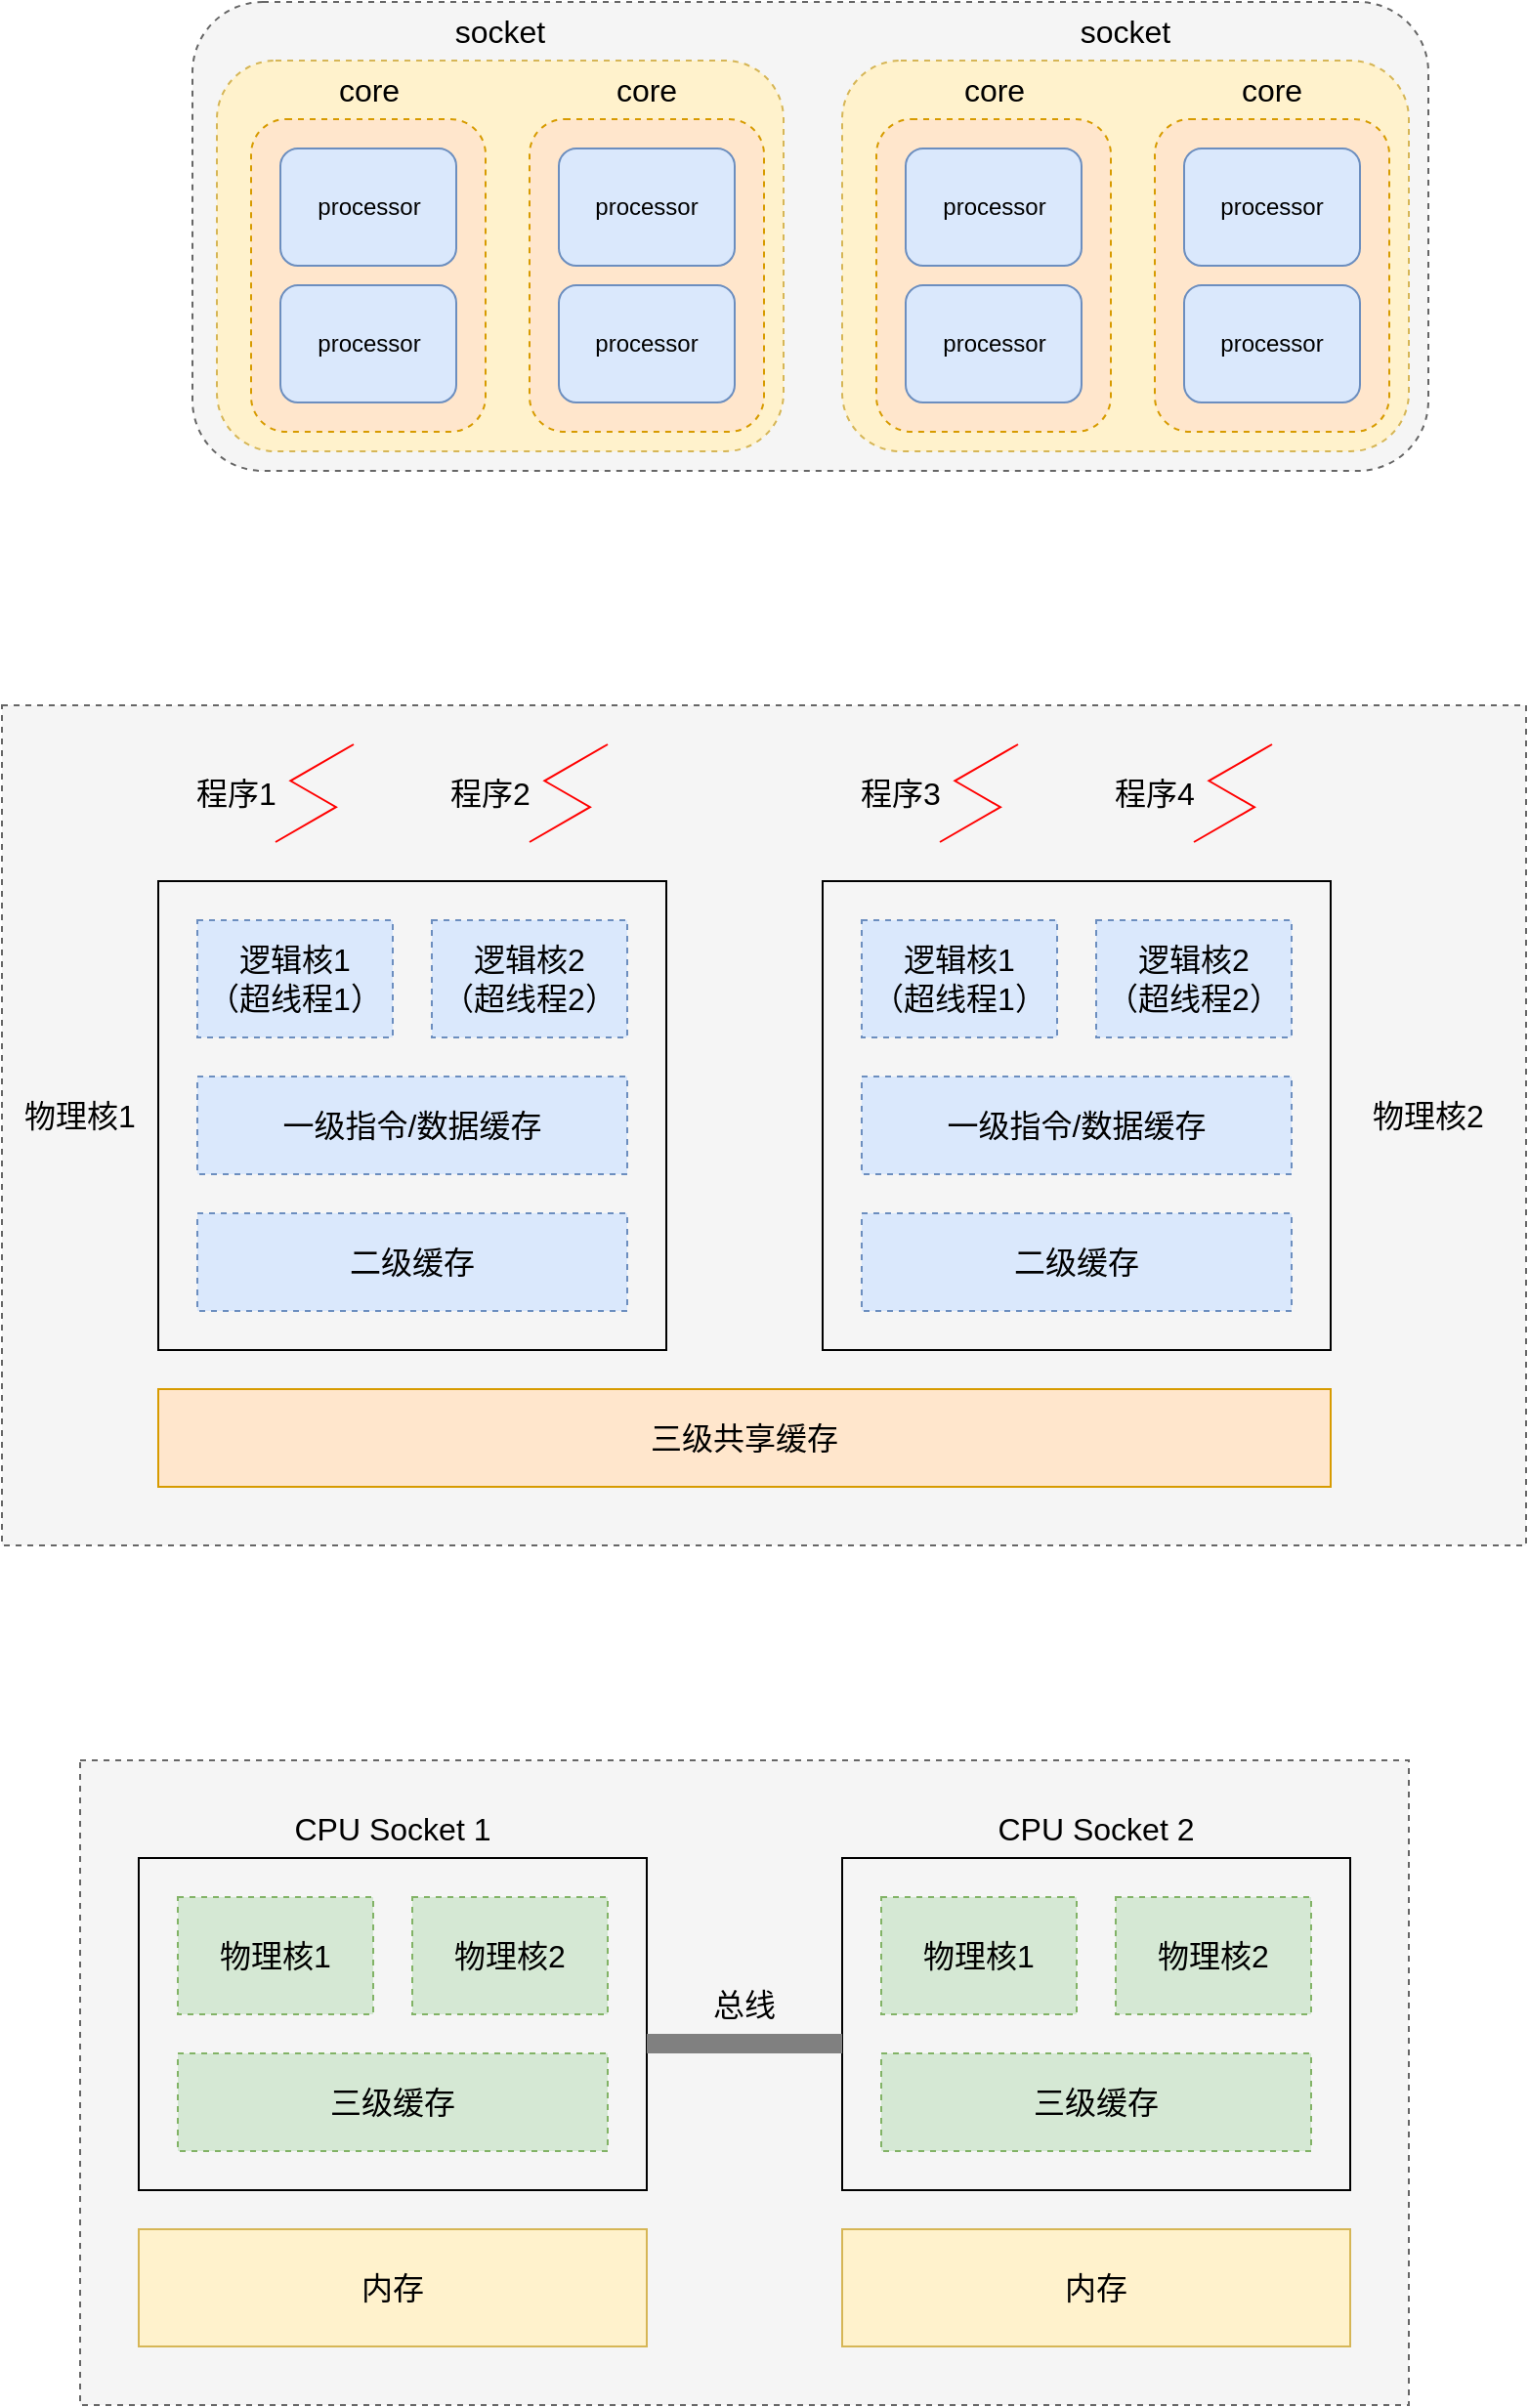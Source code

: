 <mxfile version="20.0.1" type="device"><diagram id="MK8Z3AG_AoE0Q2dUk0BB" name="Page-1"><mxGraphModel dx="1278" dy="718" grid="1" gridSize="10" guides="1" tooltips="1" connect="1" arrows="1" fold="1" page="1" pageScale="1" pageWidth="850" pageHeight="1100" math="0" shadow="0"><root><mxCell id="0"/><mxCell id="1" parent="0"/><mxCell id="zsg3xaQB5lcYTSrDAdfx-45" value="" style="rounded=0;whiteSpace=wrap;html=1;fontSize=16;fillColor=#f5f5f5;dashed=1;fontColor=#333333;strokeColor=#666666;" vertex="1" parent="1"><mxGeometry x="50" y="490" width="780" height="430" as="geometry"/></mxCell><mxCell id="zsg3xaQB5lcYTSrDAdfx-28" value="" style="rounded=0;whiteSpace=wrap;html=1;fontSize=16;fillColor=none;" vertex="1" parent="1"><mxGeometry x="130" y="580" width="260" height="240" as="geometry"/></mxCell><mxCell id="zsg3xaQB5lcYTSrDAdfx-21" value="" style="rounded=1;whiteSpace=wrap;html=1;dashed=1;fontSize=16;fillColor=#f5f5f5;fontColor=#333333;strokeColor=#666666;" vertex="1" parent="1"><mxGeometry x="147.5" y="130" width="632.5" height="240" as="geometry"/></mxCell><mxCell id="zsg3xaQB5lcYTSrDAdfx-7" value="" style="rounded=1;whiteSpace=wrap;html=1;dashed=1;fillColor=#fff2cc;strokeColor=#d6b656;" vertex="1" parent="1"><mxGeometry x="160" y="160" width="290" height="200" as="geometry"/></mxCell><mxCell id="zsg3xaQB5lcYTSrDAdfx-3" value="" style="rounded=1;whiteSpace=wrap;html=1;fillColor=#ffe6cc;dashed=1;strokeColor=#d79b00;" vertex="1" parent="1"><mxGeometry x="177.5" y="190" width="120" height="160" as="geometry"/></mxCell><mxCell id="zsg3xaQB5lcYTSrDAdfx-1" value="processor" style="rounded=1;whiteSpace=wrap;html=1;fillColor=#dae8fc;strokeColor=#6c8ebf;" vertex="1" parent="1"><mxGeometry x="192.5" y="205" width="90" height="60" as="geometry"/></mxCell><mxCell id="zsg3xaQB5lcYTSrDAdfx-2" value="processor" style="rounded=1;whiteSpace=wrap;html=1;fillColor=#dae8fc;strokeColor=#6c8ebf;" vertex="1" parent="1"><mxGeometry x="192.5" y="275" width="90" height="60" as="geometry"/></mxCell><mxCell id="zsg3xaQB5lcYTSrDAdfx-4" value="" style="rounded=1;whiteSpace=wrap;html=1;fillColor=#ffe6cc;dashed=1;strokeColor=#d79b00;" vertex="1" parent="1"><mxGeometry x="320" y="190" width="120" height="160" as="geometry"/></mxCell><mxCell id="zsg3xaQB5lcYTSrDAdfx-5" value="processor" style="rounded=1;whiteSpace=wrap;html=1;fillColor=#dae8fc;strokeColor=#6c8ebf;" vertex="1" parent="1"><mxGeometry x="335" y="205" width="90" height="60" as="geometry"/></mxCell><mxCell id="zsg3xaQB5lcYTSrDAdfx-6" value="processor" style="rounded=1;whiteSpace=wrap;html=1;fillColor=#dae8fc;strokeColor=#6c8ebf;" vertex="1" parent="1"><mxGeometry x="335" y="275" width="90" height="60" as="geometry"/></mxCell><mxCell id="zsg3xaQB5lcYTSrDAdfx-8" value="core" style="text;html=1;strokeColor=none;fillColor=none;align=center;verticalAlign=middle;whiteSpace=wrap;rounded=0;dashed=1;fontSize=16;" vertex="1" parent="1"><mxGeometry x="207.5" y="160" width="60" height="30" as="geometry"/></mxCell><mxCell id="zsg3xaQB5lcYTSrDAdfx-9" value="core" style="text;html=1;strokeColor=none;fillColor=none;align=center;verticalAlign=middle;whiteSpace=wrap;rounded=0;dashed=1;fontSize=16;" vertex="1" parent="1"><mxGeometry x="350" y="160" width="60" height="30" as="geometry"/></mxCell><mxCell id="zsg3xaQB5lcYTSrDAdfx-10" value="socket" style="text;html=1;strokeColor=none;fillColor=none;align=center;verticalAlign=middle;whiteSpace=wrap;rounded=0;dashed=1;fontSize=16;" vertex="1" parent="1"><mxGeometry x="275" y="130" width="60" height="30" as="geometry"/></mxCell><mxCell id="zsg3xaQB5lcYTSrDAdfx-11" value="" style="rounded=1;whiteSpace=wrap;html=1;dashed=1;fillColor=#fff2cc;strokeColor=#d6b656;" vertex="1" parent="1"><mxGeometry x="480" y="160" width="290" height="200" as="geometry"/></mxCell><mxCell id="zsg3xaQB5lcYTSrDAdfx-12" value="" style="rounded=1;whiteSpace=wrap;html=1;fillColor=#ffe6cc;dashed=1;strokeColor=#d79b00;" vertex="1" parent="1"><mxGeometry x="497.5" y="190" width="120" height="160" as="geometry"/></mxCell><mxCell id="zsg3xaQB5lcYTSrDAdfx-13" value="processor" style="rounded=1;whiteSpace=wrap;html=1;fillColor=#dae8fc;strokeColor=#6c8ebf;" vertex="1" parent="1"><mxGeometry x="512.5" y="205" width="90" height="60" as="geometry"/></mxCell><mxCell id="zsg3xaQB5lcYTSrDAdfx-14" value="processor" style="rounded=1;whiteSpace=wrap;html=1;fillColor=#dae8fc;strokeColor=#6c8ebf;" vertex="1" parent="1"><mxGeometry x="512.5" y="275" width="90" height="60" as="geometry"/></mxCell><mxCell id="zsg3xaQB5lcYTSrDAdfx-15" value="" style="rounded=1;whiteSpace=wrap;html=1;fillColor=#ffe6cc;dashed=1;strokeColor=#d79b00;" vertex="1" parent="1"><mxGeometry x="640" y="190" width="120" height="160" as="geometry"/></mxCell><mxCell id="zsg3xaQB5lcYTSrDAdfx-16" value="processor" style="rounded=1;whiteSpace=wrap;html=1;fillColor=#dae8fc;strokeColor=#6c8ebf;" vertex="1" parent="1"><mxGeometry x="655" y="205" width="90" height="60" as="geometry"/></mxCell><mxCell id="zsg3xaQB5lcYTSrDAdfx-17" value="processor" style="rounded=1;whiteSpace=wrap;html=1;fillColor=#dae8fc;strokeColor=#6c8ebf;" vertex="1" parent="1"><mxGeometry x="655" y="275" width="90" height="60" as="geometry"/></mxCell><mxCell id="zsg3xaQB5lcYTSrDAdfx-18" value="core" style="text;html=1;strokeColor=none;fillColor=none;align=center;verticalAlign=middle;whiteSpace=wrap;rounded=0;dashed=1;fontSize=16;" vertex="1" parent="1"><mxGeometry x="527.5" y="160" width="60" height="30" as="geometry"/></mxCell><mxCell id="zsg3xaQB5lcYTSrDAdfx-19" value="core" style="text;html=1;strokeColor=none;fillColor=none;align=center;verticalAlign=middle;whiteSpace=wrap;rounded=0;dashed=1;fontSize=16;" vertex="1" parent="1"><mxGeometry x="670" y="160" width="60" height="30" as="geometry"/></mxCell><mxCell id="zsg3xaQB5lcYTSrDAdfx-20" value="socket" style="text;html=1;strokeColor=none;fillColor=none;align=center;verticalAlign=middle;whiteSpace=wrap;rounded=0;dashed=1;fontSize=16;" vertex="1" parent="1"><mxGeometry x="595" y="130" width="60" height="30" as="geometry"/></mxCell><mxCell id="zsg3xaQB5lcYTSrDAdfx-22" value="逻辑核1&lt;br&gt;（超线程1）" style="rounded=0;whiteSpace=wrap;html=1;dashed=1;fontSize=16;fillColor=#dae8fc;strokeColor=#6c8ebf;" vertex="1" parent="1"><mxGeometry x="150" y="600" width="100" height="60" as="geometry"/></mxCell><mxCell id="zsg3xaQB5lcYTSrDAdfx-23" value="逻辑核2&lt;br&gt;（超线程2）" style="rounded=0;whiteSpace=wrap;html=1;dashed=1;fontSize=16;fillColor=#dae8fc;strokeColor=#6c8ebf;" vertex="1" parent="1"><mxGeometry x="270" y="600" width="100" height="60" as="geometry"/></mxCell><mxCell id="zsg3xaQB5lcYTSrDAdfx-24" value="一级指令/数据缓存" style="rounded=0;whiteSpace=wrap;html=1;dashed=1;fontSize=16;fillColor=#dae8fc;strokeColor=#6c8ebf;" vertex="1" parent="1"><mxGeometry x="150" y="680" width="220" height="50" as="geometry"/></mxCell><mxCell id="zsg3xaQB5lcYTSrDAdfx-25" value="二级缓存" style="rounded=0;whiteSpace=wrap;html=1;dashed=1;fontSize=16;fillColor=#dae8fc;strokeColor=#6c8ebf;" vertex="1" parent="1"><mxGeometry x="150" y="750" width="220" height="50" as="geometry"/></mxCell><mxCell id="zsg3xaQB5lcYTSrDAdfx-29" value="物理核1" style="text;html=1;strokeColor=none;fillColor=none;align=center;verticalAlign=middle;whiteSpace=wrap;rounded=0;fontSize=16;" vertex="1" parent="1"><mxGeometry x="60" y="685" width="60" height="30" as="geometry"/></mxCell><mxCell id="zsg3xaQB5lcYTSrDAdfx-30" value="" style="edgeStyle=isometricEdgeStyle;endArrow=none;html=1;rounded=0;fontSize=16;strokeColor=#FF0000;" edge="1" parent="1"><mxGeometry width="50" height="100" relative="1" as="geometry"><mxPoint x="190" y="560" as="sourcePoint"/><mxPoint x="230" y="510" as="targetPoint"/><Array as="points"><mxPoint x="200" y="530"/></Array></mxGeometry></mxCell><mxCell id="zsg3xaQB5lcYTSrDAdfx-31" value="程序1" style="text;html=1;strokeColor=none;fillColor=none;align=center;verticalAlign=middle;whiteSpace=wrap;rounded=0;fontSize=16;" vertex="1" parent="1"><mxGeometry x="140" y="520" width="60" height="30" as="geometry"/></mxCell><mxCell id="zsg3xaQB5lcYTSrDAdfx-32" value="" style="edgeStyle=isometricEdgeStyle;endArrow=none;html=1;rounded=0;fontSize=16;strokeColor=#FF0000;" edge="1" parent="1"><mxGeometry width="50" height="100" relative="1" as="geometry"><mxPoint x="320" y="560" as="sourcePoint"/><mxPoint x="360" y="510" as="targetPoint"/><Array as="points"><mxPoint x="330" y="530"/></Array></mxGeometry></mxCell><mxCell id="zsg3xaQB5lcYTSrDAdfx-33" value="程序2" style="text;html=1;strokeColor=none;fillColor=none;align=center;verticalAlign=middle;whiteSpace=wrap;rounded=0;fontSize=16;" vertex="1" parent="1"><mxGeometry x="270" y="520" width="60" height="30" as="geometry"/></mxCell><mxCell id="zsg3xaQB5lcYTSrDAdfx-34" value="" style="rounded=0;whiteSpace=wrap;html=1;fontSize=16;fillColor=none;" vertex="1" parent="1"><mxGeometry x="470" y="580" width="260" height="240" as="geometry"/></mxCell><mxCell id="zsg3xaQB5lcYTSrDAdfx-35" value="逻辑核1&lt;br&gt;（超线程1）" style="rounded=0;whiteSpace=wrap;html=1;dashed=1;fontSize=16;fillColor=#dae8fc;strokeColor=#6c8ebf;" vertex="1" parent="1"><mxGeometry x="490" y="600" width="100" height="60" as="geometry"/></mxCell><mxCell id="zsg3xaQB5lcYTSrDAdfx-36" value="逻辑核2&lt;br&gt;（超线程2）" style="rounded=0;whiteSpace=wrap;html=1;dashed=1;fontSize=16;fillColor=#dae8fc;strokeColor=#6c8ebf;" vertex="1" parent="1"><mxGeometry x="610" y="600" width="100" height="60" as="geometry"/></mxCell><mxCell id="zsg3xaQB5lcYTSrDAdfx-37" value="一级指令/数据缓存" style="rounded=0;whiteSpace=wrap;html=1;dashed=1;fontSize=16;fillColor=#dae8fc;strokeColor=#6c8ebf;" vertex="1" parent="1"><mxGeometry x="490" y="680" width="220" height="50" as="geometry"/></mxCell><mxCell id="zsg3xaQB5lcYTSrDAdfx-38" value="二级缓存" style="rounded=0;whiteSpace=wrap;html=1;dashed=1;fontSize=16;fillColor=#dae8fc;strokeColor=#6c8ebf;" vertex="1" parent="1"><mxGeometry x="490" y="750" width="220" height="50" as="geometry"/></mxCell><mxCell id="zsg3xaQB5lcYTSrDAdfx-39" value="物理核2" style="text;html=1;strokeColor=none;fillColor=none;align=center;verticalAlign=middle;whiteSpace=wrap;rounded=0;fontSize=16;" vertex="1" parent="1"><mxGeometry x="750" y="685" width="60" height="30" as="geometry"/></mxCell><mxCell id="zsg3xaQB5lcYTSrDAdfx-40" value="" style="edgeStyle=isometricEdgeStyle;endArrow=none;html=1;rounded=0;fontSize=16;strokeColor=#FF0000;" edge="1" parent="1"><mxGeometry width="50" height="100" relative="1" as="geometry"><mxPoint x="530" y="560" as="sourcePoint"/><mxPoint x="570" y="510" as="targetPoint"/><Array as="points"><mxPoint x="540" y="530"/></Array></mxGeometry></mxCell><mxCell id="zsg3xaQB5lcYTSrDAdfx-41" value="程序3" style="text;html=1;strokeColor=none;fillColor=none;align=center;verticalAlign=middle;whiteSpace=wrap;rounded=0;fontSize=16;" vertex="1" parent="1"><mxGeometry x="480" y="520" width="60" height="30" as="geometry"/></mxCell><mxCell id="zsg3xaQB5lcYTSrDAdfx-42" value="" style="edgeStyle=isometricEdgeStyle;endArrow=none;html=1;rounded=0;fontSize=16;strokeColor=#FF0000;" edge="1" parent="1"><mxGeometry width="50" height="100" relative="1" as="geometry"><mxPoint x="660" y="560" as="sourcePoint"/><mxPoint x="700" y="510" as="targetPoint"/><Array as="points"><mxPoint x="670" y="530"/></Array></mxGeometry></mxCell><mxCell id="zsg3xaQB5lcYTSrDAdfx-43" value="程序4" style="text;html=1;strokeColor=none;fillColor=none;align=center;verticalAlign=middle;whiteSpace=wrap;rounded=0;fontSize=16;" vertex="1" parent="1"><mxGeometry x="610" y="520" width="60" height="30" as="geometry"/></mxCell><mxCell id="zsg3xaQB5lcYTSrDAdfx-44" value="三级共享缓存" style="rounded=0;whiteSpace=wrap;html=1;fontSize=16;fillColor=#ffe6cc;strokeColor=#d79b00;" vertex="1" parent="1"><mxGeometry x="130" y="840" width="600" height="50" as="geometry"/></mxCell><mxCell id="zsg3xaQB5lcYTSrDAdfx-46" value="" style="rounded=0;whiteSpace=wrap;html=1;fontSize=16;fillColor=#f5f5f5;dashed=1;fontColor=#333333;strokeColor=#666666;" vertex="1" parent="1"><mxGeometry x="90" y="1030" width="680" height="330" as="geometry"/></mxCell><mxCell id="zsg3xaQB5lcYTSrDAdfx-47" value="" style="rounded=0;whiteSpace=wrap;html=1;fontSize=16;fillColor=none;" vertex="1" parent="1"><mxGeometry x="120" y="1080" width="260" height="170" as="geometry"/></mxCell><mxCell id="zsg3xaQB5lcYTSrDAdfx-48" value="物理核1" style="rounded=0;whiteSpace=wrap;html=1;dashed=1;fontSize=16;fillColor=#d5e8d4;strokeColor=#82b366;" vertex="1" parent="1"><mxGeometry x="140" y="1100" width="100" height="60" as="geometry"/></mxCell><mxCell id="zsg3xaQB5lcYTSrDAdfx-49" value="物理核2" style="rounded=0;whiteSpace=wrap;html=1;dashed=1;fontSize=16;fillColor=#d5e8d4;strokeColor=#82b366;" vertex="1" parent="1"><mxGeometry x="260" y="1100" width="100" height="60" as="geometry"/></mxCell><mxCell id="zsg3xaQB5lcYTSrDAdfx-50" value="三级缓存" style="rounded=0;whiteSpace=wrap;html=1;dashed=1;fontSize=16;fillColor=#d5e8d4;strokeColor=#82b366;" vertex="1" parent="1"><mxGeometry x="140" y="1180" width="220" height="50" as="geometry"/></mxCell><mxCell id="zsg3xaQB5lcYTSrDAdfx-62" value="CPU Socket 1" style="text;html=1;strokeColor=none;fillColor=none;align=center;verticalAlign=middle;whiteSpace=wrap;rounded=0;fontSize=16;" vertex="1" parent="1"><mxGeometry x="195" y="1050" width="110" height="30" as="geometry"/></mxCell><mxCell id="zsg3xaQB5lcYTSrDAdfx-67" value="内存" style="rounded=0;whiteSpace=wrap;html=1;fontSize=16;fillColor=#fff2cc;strokeColor=#d6b656;" vertex="1" parent="1"><mxGeometry x="120" y="1270" width="260" height="60" as="geometry"/></mxCell><mxCell id="zsg3xaQB5lcYTSrDAdfx-68" value="" style="rounded=0;whiteSpace=wrap;html=1;fontSize=16;fillColor=none;" vertex="1" parent="1"><mxGeometry x="480" y="1080" width="260" height="170" as="geometry"/></mxCell><mxCell id="zsg3xaQB5lcYTSrDAdfx-69" value="物理核1" style="rounded=0;whiteSpace=wrap;html=1;dashed=1;fontSize=16;fillColor=#d5e8d4;strokeColor=#82b366;" vertex="1" parent="1"><mxGeometry x="500" y="1100" width="100" height="60" as="geometry"/></mxCell><mxCell id="zsg3xaQB5lcYTSrDAdfx-70" value="物理核2" style="rounded=0;whiteSpace=wrap;html=1;dashed=1;fontSize=16;fillColor=#d5e8d4;strokeColor=#82b366;" vertex="1" parent="1"><mxGeometry x="620" y="1100" width="100" height="60" as="geometry"/></mxCell><mxCell id="zsg3xaQB5lcYTSrDAdfx-71" value="三级缓存" style="rounded=0;whiteSpace=wrap;html=1;dashed=1;fontSize=16;fillColor=#d5e8d4;strokeColor=#82b366;" vertex="1" parent="1"><mxGeometry x="500" y="1180" width="220" height="50" as="geometry"/></mxCell><mxCell id="zsg3xaQB5lcYTSrDAdfx-72" value="CPU Socket 2" style="text;html=1;strokeColor=none;fillColor=none;align=center;verticalAlign=middle;whiteSpace=wrap;rounded=0;fontSize=16;" vertex="1" parent="1"><mxGeometry x="555" y="1050" width="110" height="30" as="geometry"/></mxCell><mxCell id="zsg3xaQB5lcYTSrDAdfx-73" value="内存" style="rounded=0;whiteSpace=wrap;html=1;fontSize=16;fillColor=#fff2cc;strokeColor=#d6b656;" vertex="1" parent="1"><mxGeometry x="480" y="1270" width="260" height="60" as="geometry"/></mxCell><mxCell id="zsg3xaQB5lcYTSrDAdfx-74" value="" style="rounded=0;whiteSpace=wrap;html=1;dashed=1;fontSize=16;fillColor=#808080;strokeColor=none;" vertex="1" parent="1"><mxGeometry x="380" y="1170" width="100" height="10" as="geometry"/></mxCell><mxCell id="zsg3xaQB5lcYTSrDAdfx-75" value="总线" style="text;html=1;strokeColor=none;fillColor=none;align=center;verticalAlign=middle;whiteSpace=wrap;rounded=0;dashed=1;fontSize=16;" vertex="1" parent="1"><mxGeometry x="400" y="1140" width="60" height="30" as="geometry"/></mxCell></root></mxGraphModel></diagram></mxfile>